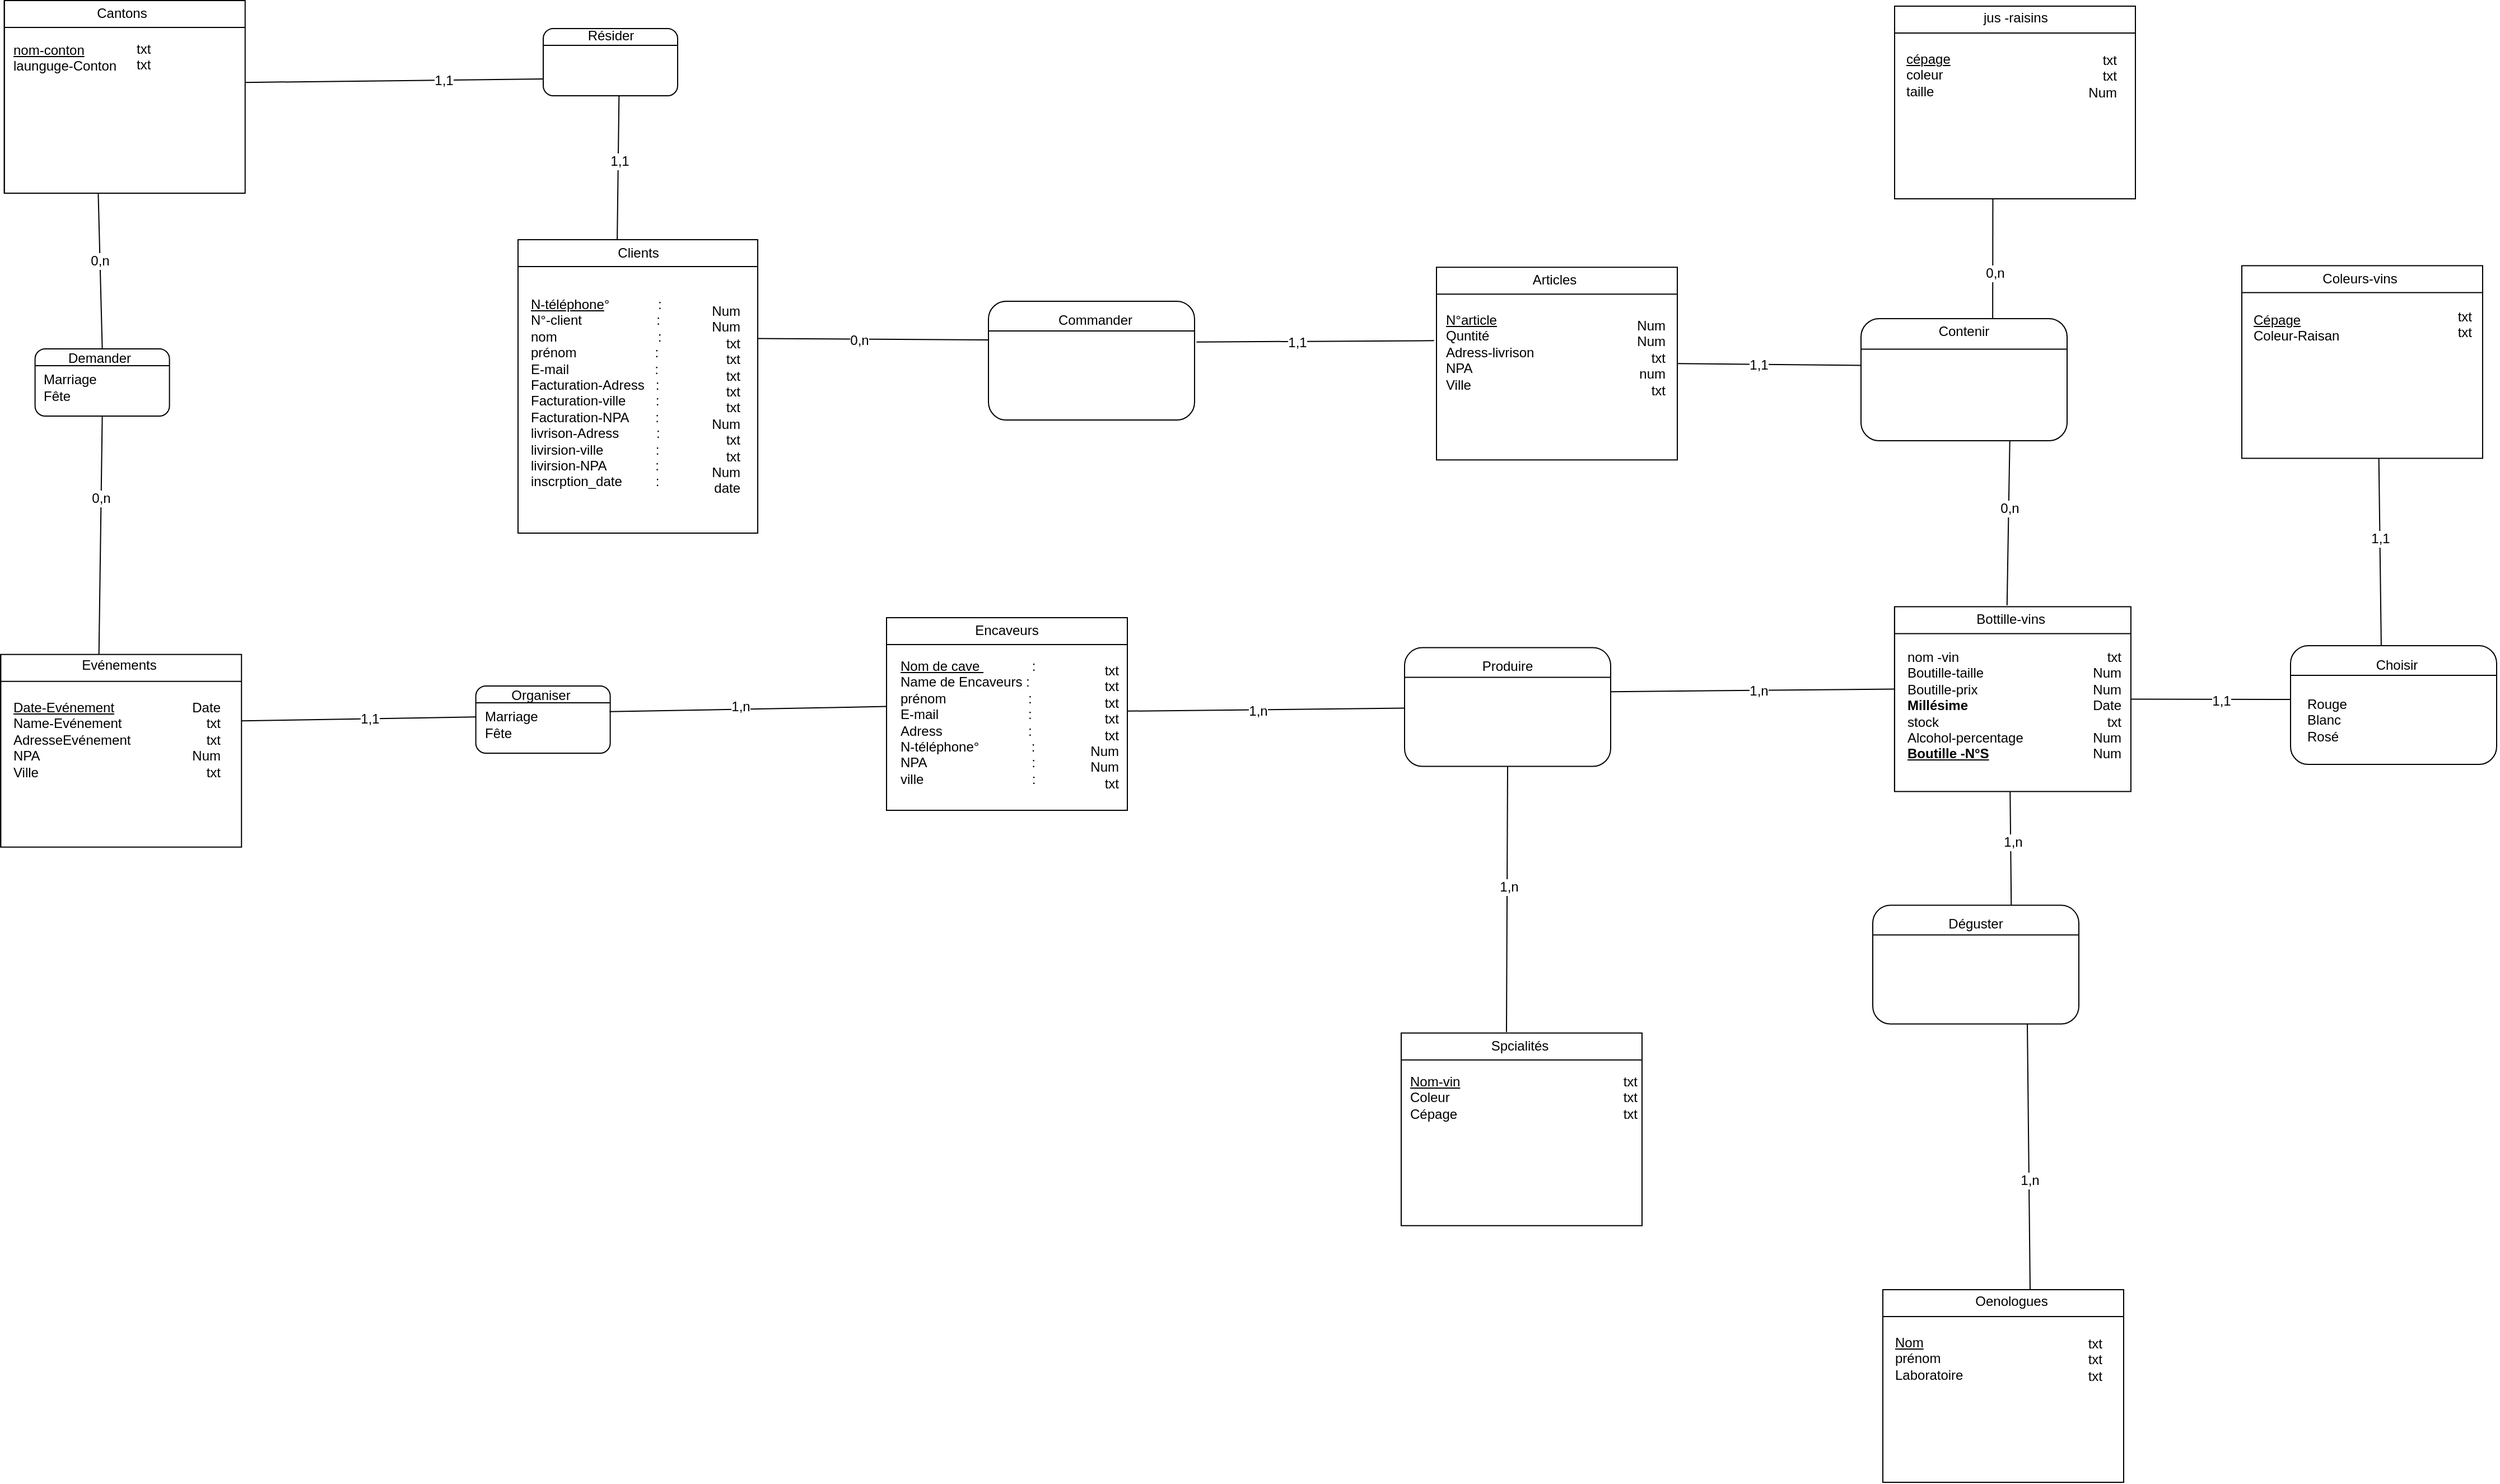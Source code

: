 <mxfile pages="1" version="11.1.4" type="device"><diagram id="YAYrb2h_oNPjzgJTvmPT" name="Page-1"><mxGraphModel dx="3454" dy="2014" grid="1" gridSize="10" guides="1" tooltips="1" connect="1" arrows="1" fold="1" page="1" pageScale="1" pageWidth="2336" pageHeight="1654" math="0" shadow="0"><root><mxCell id="0"/><mxCell id="1" parent="0"/><mxCell id="jZwpZF02W-TlChjxbvIv-12" value="" style="group" parent="1" vertex="1" connectable="0"><mxGeometry x="541.5" y="395" width="214" height="262" as="geometry"/></mxCell><mxCell id="jZwpZF02W-TlChjxbvIv-9" value="" style="group;align=left;" parent="jZwpZF02W-TlChjxbvIv-12" vertex="1" connectable="0"><mxGeometry width="214.0" height="262" as="geometry"/></mxCell><mxCell id="jZwpZF02W-TlChjxbvIv-7" value="" style="shape=internalStorage;whiteSpace=wrap;html=1;backgroundOutline=1;dx=0;dy=24;" parent="jZwpZF02W-TlChjxbvIv-9" vertex="1"><mxGeometry width="214" height="262" as="geometry"/></mxCell><mxCell id="jZwpZF02W-TlChjxbvIv-8" value="Clients" style="text;html=1;strokeColor=none;fillColor=none;align=center;verticalAlign=middle;whiteSpace=wrap;rounded=0;" parent="jZwpZF02W-TlChjxbvIv-9" vertex="1"><mxGeometry x="47.556" width="119.88" height="24.486" as="geometry"/></mxCell><mxCell id="jZwpZF02W-TlChjxbvIv-10" value="&lt;u&gt;N-téléphone&lt;/u&gt;°&amp;nbsp; &amp;nbsp; &amp;nbsp; &amp;nbsp; &amp;nbsp; &amp;nbsp; &amp;nbsp;:&lt;br&gt;N°-client&amp;nbsp; &amp;nbsp; &amp;nbsp; &amp;nbsp; &amp;nbsp; &amp;nbsp; &amp;nbsp; &amp;nbsp; &amp;nbsp; &amp;nbsp; :&lt;br&gt;nom&amp;nbsp; &amp;nbsp; &amp;nbsp; &amp;nbsp; &amp;nbsp; &amp;nbsp; &amp;nbsp; &amp;nbsp; &amp;nbsp; &amp;nbsp; &amp;nbsp; &amp;nbsp; &amp;nbsp; &amp;nbsp;:&lt;br&gt;prénom&amp;nbsp; &amp;nbsp; &amp;nbsp; &amp;nbsp; &amp;nbsp; &amp;nbsp; &amp;nbsp; &amp;nbsp; &amp;nbsp; &amp;nbsp; &amp;nbsp;:&lt;br&gt;E-mail&amp;nbsp; &amp;nbsp; &amp;nbsp; &amp;nbsp; &amp;nbsp; &amp;nbsp; &amp;nbsp; &amp;nbsp; &amp;nbsp; &amp;nbsp; &amp;nbsp; &amp;nbsp;:&lt;br&gt;&lt;font style=&quot;font-size: 12px&quot;&gt;Facturation-Adress&amp;nbsp;&lt;/font&gt;&amp;nbsp; :&lt;br&gt;Facturation-ville&amp;nbsp; &amp;nbsp; &amp;nbsp; &amp;nbsp; :&lt;br&gt;Facturation-NPA&amp;nbsp; &amp;nbsp; &amp;nbsp; &amp;nbsp;:&lt;br&gt;livrison-Adress&amp;nbsp; &amp;nbsp; &amp;nbsp; &amp;nbsp; &amp;nbsp; :&lt;br&gt;livirsion-ville&amp;nbsp; &amp;nbsp; &amp;nbsp; &amp;nbsp; &amp;nbsp; &amp;nbsp; &amp;nbsp; :&lt;br&gt;livirsion-NPA&amp;nbsp; &amp;nbsp; &amp;nbsp; &amp;nbsp; &amp;nbsp; &amp;nbsp; &amp;nbsp;:&lt;br&gt;inscrption_date&amp;nbsp; &amp;nbsp; &amp;nbsp; &amp;nbsp; &amp;nbsp;:&lt;br&gt;&lt;br&gt;&amp;nbsp;" style="text;html=1;strokeColor=none;fillColor=none;align=left;verticalAlign=top;whiteSpace=wrap;rounded=0;" parent="jZwpZF02W-TlChjxbvIv-9" vertex="1"><mxGeometry x="9.953" y="44.174" width="120.437" height="211.733" as="geometry"/></mxCell><mxCell id="jZwpZF02W-TlChjxbvIv-11" value="Num&lt;br&gt;Num&lt;br&gt;txt&lt;br&gt;txt&lt;br&gt;txt&lt;br&gt;txt&lt;br&gt;txt&lt;br&gt;Num&lt;br&gt;txt&lt;br&gt;txt&lt;br&gt;Num&lt;br&gt;date" style="text;html=1;strokeColor=none;fillColor=none;align=right;verticalAlign=top;whiteSpace=wrap;rounded=0;horizontal=1;" parent="jZwpZF02W-TlChjxbvIv-9" vertex="1"><mxGeometry x="125.414" y="50.267" width="74.651" height="202.593" as="geometry"/></mxCell><mxCell id="jZwpZF02W-TlChjxbvIv-13" value="" style="group" parent="1" vertex="1" connectable="0"><mxGeometry x="870.5" y="732.5" width="215" height="172" as="geometry"/></mxCell><mxCell id="jZwpZF02W-TlChjxbvIv-14" value="" style="group;align=left;" parent="jZwpZF02W-TlChjxbvIv-13" vertex="1" connectable="0"><mxGeometry width="215" height="172" as="geometry"/></mxCell><mxCell id="jZwpZF02W-TlChjxbvIv-15" value="" style="shape=internalStorage;whiteSpace=wrap;html=1;backgroundOutline=1;dx=0;dy=24;" parent="jZwpZF02W-TlChjxbvIv-14" vertex="1"><mxGeometry width="215.0" height="172" as="geometry"/></mxCell><mxCell id="jZwpZF02W-TlChjxbvIv-16" value="Encaveurs" style="text;html=1;strokeColor=none;fillColor=none;align=center;verticalAlign=middle;whiteSpace=wrap;rounded=0;" parent="jZwpZF02W-TlChjxbvIv-14" vertex="1"><mxGeometry x="47.339" width="120.321" height="22.781" as="geometry"/></mxCell><mxCell id="jZwpZF02W-TlChjxbvIv-17" value="&lt;u&gt;Nom de cave&amp;nbsp;&lt;/u&gt; &amp;nbsp; &amp;nbsp; &amp;nbsp; &amp;nbsp; &amp;nbsp; &amp;nbsp; :&lt;br&gt;Name de Encaveurs :&lt;br&gt;prénom&amp;nbsp; &amp;nbsp; &amp;nbsp; &amp;nbsp; &amp;nbsp; &amp;nbsp; &amp;nbsp; &amp;nbsp; &amp;nbsp; &amp;nbsp; &amp;nbsp; :&lt;br&gt;E-mail&amp;nbsp; &amp;nbsp; &amp;nbsp; &amp;nbsp; &amp;nbsp; &amp;nbsp; &amp;nbsp; &amp;nbsp; &amp;nbsp; &amp;nbsp; &amp;nbsp; &amp;nbsp; :&lt;br&gt;Adress&amp;nbsp; &amp;nbsp; &amp;nbsp; &amp;nbsp; &amp;nbsp; &amp;nbsp; &amp;nbsp; &amp;nbsp; &amp;nbsp; &amp;nbsp; &amp;nbsp; &amp;nbsp;:&lt;br&gt;N-téléphone°&amp;nbsp; &amp;nbsp; &amp;nbsp; &amp;nbsp; &amp;nbsp; &amp;nbsp; &amp;nbsp; :&lt;br&gt;NPA&amp;nbsp; &amp;nbsp; &amp;nbsp; &amp;nbsp; &amp;nbsp; &amp;nbsp; &amp;nbsp; &amp;nbsp; &amp;nbsp; &amp;nbsp; &amp;nbsp; &amp;nbsp; &amp;nbsp; &amp;nbsp; :&lt;br&gt;ville&amp;nbsp; &amp;nbsp; &amp;nbsp; &amp;nbsp; &amp;nbsp; &amp;nbsp; &amp;nbsp; &amp;nbsp; &amp;nbsp; &amp;nbsp; &amp;nbsp; &amp;nbsp; &amp;nbsp; &amp;nbsp; &amp;nbsp;:&lt;br&gt;&lt;br&gt;&lt;br&gt;&lt;br&gt;&amp;nbsp;" style="text;html=1;strokeColor=none;fillColor=none;align=left;verticalAlign=top;whiteSpace=wrap;rounded=0;" parent="jZwpZF02W-TlChjxbvIv-14" vertex="1"><mxGeometry x="10" y="29" width="130" height="129" as="geometry"/></mxCell><mxCell id="jZwpZF02W-TlChjxbvIv-18" value="txt&lt;br&gt;txt&lt;br&gt;txt&lt;br&gt;txt&lt;br&gt;txt&lt;br&gt;Num&lt;br&gt;Num&lt;br&gt;txt" style="text;html=1;strokeColor=none;fillColor=none;align=right;verticalAlign=top;whiteSpace=wrap;rounded=0;horizontal=1;" parent="jZwpZF02W-TlChjxbvIv-14" vertex="1"><mxGeometry x="126" y="33" width="83" height="126" as="geometry"/></mxCell><mxCell id="jZwpZF02W-TlChjxbvIv-20" value="" style="group" parent="1" vertex="1" connectable="0"><mxGeometry x="1770.46" y="722.706" width="211" height="165" as="geometry"/></mxCell><mxCell id="jZwpZF02W-TlChjxbvIv-21" value="" style="group;align=left;" parent="jZwpZF02W-TlChjxbvIv-20" vertex="1" connectable="0"><mxGeometry width="211" height="165" as="geometry"/></mxCell><mxCell id="jZwpZF02W-TlChjxbvIv-22" value="" style="shape=internalStorage;whiteSpace=wrap;html=1;backgroundOutline=1;dx=0;dy=24;" parent="jZwpZF02W-TlChjxbvIv-21" vertex="1"><mxGeometry width="211.0" height="165" as="geometry"/></mxCell><mxCell id="jZwpZF02W-TlChjxbvIv-23" value="Bottille-vins&amp;nbsp;" style="text;html=1;strokeColor=none;fillColor=none;align=center;verticalAlign=middle;whiteSpace=wrap;rounded=0;" parent="jZwpZF02W-TlChjxbvIv-21" vertex="1"><mxGeometry x="46.459" width="118.083" height="21.854" as="geometry"/></mxCell><mxCell id="jZwpZF02W-TlChjxbvIv-25" value="txt&lt;br&gt;Num&lt;br&gt;Num&lt;br&gt;Date&lt;br&gt;txt&lt;br&gt;Num&lt;br&gt;Num" style="text;html=1;strokeColor=none;fillColor=none;align=right;verticalAlign=top;whiteSpace=wrap;rounded=0;horizontal=1;" parent="jZwpZF02W-TlChjxbvIv-21" vertex="1"><mxGeometry x="124.156" y="31.657" width="80.474" height="123.75" as="geometry"/></mxCell><mxCell id="jZwpZF02W-TlChjxbvIv-27" value="nom -vin&lt;br&gt;Boutille-taille&lt;br&gt;Boutille-prix&lt;br&gt;&lt;span class=&quot;ILfuVd&quot;&gt;&lt;span class=&quot;e24Kjd&quot;&gt;&lt;b&gt;Millésime&lt;/b&gt;&lt;/span&gt;&lt;/span&gt;&lt;br&gt;stock&lt;br&gt;Alcohol-percentage&lt;br&gt;&lt;span style=&quot;text-align: center&quot;&gt;&lt;b&gt;&lt;u&gt;Boutille -N°S&lt;br&gt;&lt;br&gt;&lt;/u&gt;&lt;/b&gt;&lt;/span&gt;" style="text;html=1;strokeColor=none;fillColor=none;align=left;verticalAlign=top;whiteSpace=wrap;rounded=0;" parent="jZwpZF02W-TlChjxbvIv-21" vertex="1"><mxGeometry x="9.814" y="31.657" width="145.247" height="128.547" as="geometry"/></mxCell><mxCell id="jZwpZF02W-TlChjxbvIv-28" value="" style="group;align=left;verticalAlign=top;" parent="1" vertex="1" connectable="0"><mxGeometry x="2080.5" y="418.222" width="215" height="172" as="geometry"/></mxCell><mxCell id="jZwpZF02W-TlChjxbvIv-29" value="" style="group;align=center;" parent="jZwpZF02W-TlChjxbvIv-28" vertex="1" connectable="0"><mxGeometry width="215" height="172" as="geometry"/></mxCell><mxCell id="jZwpZF02W-TlChjxbvIv-30" value="" style="shape=internalStorage;whiteSpace=wrap;html=1;backgroundOutline=1;dx=0;dy=24;" parent="jZwpZF02W-TlChjxbvIv-29" vertex="1"><mxGeometry width="215.0" height="172" as="geometry"/></mxCell><mxCell id="Ecj6515HUXLzfMnfIjLH-1" value="Coleurs-vins" style="text;html=1;strokeColor=none;fillColor=none;align=center;verticalAlign=middle;whiteSpace=wrap;rounded=0;" parent="jZwpZF02W-TlChjxbvIv-29" vertex="1"><mxGeometry x="63.5" y="1.5" width="84" height="20" as="geometry"/></mxCell><mxCell id="x5Wz_G-ndifkTaneFLAi-8" value="&lt;u&gt;Cépage&lt;/u&gt;&lt;br style=&quot;white-space: normal&quot;&gt;Coleur-Raisan&lt;br style=&quot;white-space: normal&quot;&gt;" style="text;html=1;strokeColor=none;fillColor=none;align=left;verticalAlign=top;whiteSpace=wrap;rounded=0;" vertex="1" parent="jZwpZF02W-TlChjxbvIv-29"><mxGeometry x="8" y="34.5" width="111" height="109" as="geometry"/></mxCell><mxCell id="x5Wz_G-ndifkTaneFLAi-9" value="txt&lt;br&gt;&lt;span&gt;txt&lt;/span&gt;&lt;br&gt;&lt;span&gt;&lt;br&gt;&lt;br&gt;&lt;/span&gt;" style="text;html=1;strokeColor=none;fillColor=none;align=right;verticalAlign=top;whiteSpace=wrap;rounded=0;" vertex="1" parent="jZwpZF02W-TlChjxbvIv-29"><mxGeometry x="144" y="31.5" width="63" height="99" as="geometry"/></mxCell><mxCell id="jZwpZF02W-TlChjxbvIv-40" value="" style="group" parent="1" vertex="1" connectable="0"><mxGeometry x="79.611" y="765.333" width="215" height="172" as="geometry"/></mxCell><mxCell id="jZwpZF02W-TlChjxbvIv-41" value="" style="group;align=left;" parent="jZwpZF02W-TlChjxbvIv-40" vertex="1" connectable="0"><mxGeometry width="215" height="172" as="geometry"/></mxCell><mxCell id="jZwpZF02W-TlChjxbvIv-42" value="" style="shape=internalStorage;whiteSpace=wrap;html=1;backgroundOutline=1;dx=0;dy=24;" parent="jZwpZF02W-TlChjxbvIv-41" vertex="1"><mxGeometry width="215.0" height="172" as="geometry"/></mxCell><mxCell id="jZwpZF02W-TlChjxbvIv-44" value="&lt;u&gt;Date-Evénement&lt;br&gt;&lt;/u&gt;Name-Evénement&lt;br&gt;AdresseEvénement&lt;br&gt;NPA&lt;br&gt;Ville" style="text;html=1;strokeColor=none;fillColor=none;align=left;verticalAlign=top;whiteSpace=wrap;rounded=0;" parent="jZwpZF02W-TlChjxbvIv-41" vertex="1"><mxGeometry x="9" y="34" width="121" height="105" as="geometry"/></mxCell><mxCell id="jZwpZF02W-TlChjxbvIv-45" value="Date&lt;br&gt;txt&lt;br&gt;txt&lt;br&gt;Num&lt;br&gt;txt" style="text;html=1;strokeColor=none;fillColor=none;align=right;verticalAlign=top;whiteSpace=wrap;rounded=0;horizontal=1;" parent="jZwpZF02W-TlChjxbvIv-41" vertex="1"><mxGeometry x="124" y="34" width="74" height="95" as="geometry"/></mxCell><mxCell id="jZwpZF02W-TlChjxbvIv-48" value="Evénements" style="text;html=1;strokeColor=none;fillColor=none;align=center;verticalAlign=middle;whiteSpace=wrap;rounded=0;" parent="jZwpZF02W-TlChjxbvIv-41" vertex="1"><mxGeometry x="64" width="83" height="20" as="geometry"/></mxCell><mxCell id="jZwpZF02W-TlChjxbvIv-52" value="" style="group" parent="1" vertex="1" connectable="0"><mxGeometry x="1760" y="1327.5" width="215" height="172" as="geometry"/></mxCell><mxCell id="jZwpZF02W-TlChjxbvIv-53" value="" style="group;align=left;" parent="jZwpZF02W-TlChjxbvIv-52" vertex="1" connectable="0"><mxGeometry y="5" width="215" height="172" as="geometry"/></mxCell><mxCell id="jZwpZF02W-TlChjxbvIv-54" value="" style="shape=internalStorage;whiteSpace=wrap;html=1;backgroundOutline=1;dx=0;dy=24;" parent="jZwpZF02W-TlChjxbvIv-53" vertex="1"><mxGeometry width="215.0" height="172" as="geometry"/></mxCell><mxCell id="jZwpZF02W-TlChjxbvIv-55" value="&lt;u&gt;Nom&lt;/u&gt;&lt;br&gt;prénom&lt;br&gt;&lt;span class=&quot;tlid-translation translation&quot; lang=&quot;fr&quot;&gt;Laboratoire&lt;/span&gt;" style="text;html=1;strokeColor=none;fillColor=none;align=left;verticalAlign=top;whiteSpace=wrap;rounded=0;" parent="jZwpZF02W-TlChjxbvIv-53" vertex="1"><mxGeometry x="8.908" y="33.667" width="109.977" height="105.111" as="geometry"/></mxCell><mxCell id="jZwpZF02W-TlChjxbvIv-56" value="txt&lt;br&gt;txt&lt;br&gt;txt" style="text;html=1;strokeColor=none;fillColor=none;align=right;verticalAlign=top;whiteSpace=wrap;rounded=0;horizontal=1;" parent="jZwpZF02W-TlChjxbvIv-53" vertex="1"><mxGeometry x="124" y="34" width="74" height="95" as="geometry"/></mxCell><mxCell id="jZwpZF02W-TlChjxbvIv-57" value="&lt;span class=&quot;tlid-translation translation&quot; lang=&quot;fr&quot;&gt;Oenologues&lt;/span&gt;" style="text;html=1;strokeColor=none;fillColor=none;align=center;verticalAlign=middle;whiteSpace=wrap;rounded=0;" parent="jZwpZF02W-TlChjxbvIv-53" vertex="1"><mxGeometry x="80.5" y="0.5" width="68" height="20" as="geometry"/></mxCell><mxCell id="jZwpZF02W-TlChjxbvIv-61" value="" style="group" parent="1" vertex="1" connectable="0"><mxGeometry x="1770.5" y="181.5" width="215" height="172" as="geometry"/></mxCell><mxCell id="jZwpZF02W-TlChjxbvIv-62" value="" style="group;align=left;" parent="jZwpZF02W-TlChjxbvIv-61" vertex="1" connectable="0"><mxGeometry y="5" width="215" height="172" as="geometry"/></mxCell><mxCell id="jZwpZF02W-TlChjxbvIv-63" value="" style="shape=internalStorage;whiteSpace=wrap;html=1;backgroundOutline=1;dx=0;dy=24;" parent="jZwpZF02W-TlChjxbvIv-62" vertex="1"><mxGeometry width="215.0" height="172" as="geometry"/></mxCell><mxCell id="jZwpZF02W-TlChjxbvIv-64" value="&lt;u&gt;cépage&lt;br&gt;&lt;/u&gt;coleur&lt;br&gt;taille" style="text;html=1;strokeColor=none;fillColor=none;align=left;verticalAlign=top;whiteSpace=wrap;rounded=0;" parent="jZwpZF02W-TlChjxbvIv-62" vertex="1"><mxGeometry x="8.908" y="33.667" width="109.977" height="105.111" as="geometry"/></mxCell><mxCell id="jZwpZF02W-TlChjxbvIv-65" value="txt&lt;br&gt;txt&lt;br&gt;Num" style="text;html=1;strokeColor=none;fillColor=none;align=right;verticalAlign=top;whiteSpace=wrap;rounded=0;horizontal=1;" parent="jZwpZF02W-TlChjxbvIv-62" vertex="1"><mxGeometry x="124" y="34" width="76" height="95" as="geometry"/></mxCell><mxCell id="jZwpZF02W-TlChjxbvIv-66" value="jus -raisins" style="text;html=1;strokeColor=none;fillColor=none;align=left;verticalAlign=middle;whiteSpace=wrap;rounded=0;" parent="jZwpZF02W-TlChjxbvIv-62" vertex="1"><mxGeometry x="77" width="74" height="20" as="geometry"/></mxCell><mxCell id="x5Wz_G-ndifkTaneFLAi-10" value="" style="group" vertex="1" connectable="0" parent="1"><mxGeometry x="82.862" y="181.5" width="215" height="172" as="geometry"/></mxCell><mxCell id="x5Wz_G-ndifkTaneFLAi-1" value="" style="group" vertex="1" connectable="0" parent="x5Wz_G-ndifkTaneFLAi-10"><mxGeometry width="215" height="172" as="geometry"/></mxCell><mxCell id="x5Wz_G-ndifkTaneFLAi-2" value="" style="group;align=left;" vertex="1" connectable="0" parent="x5Wz_G-ndifkTaneFLAi-1"><mxGeometry width="215" height="172" as="geometry"/></mxCell><mxCell id="x5Wz_G-ndifkTaneFLAi-3" value="" style="shape=internalStorage;whiteSpace=wrap;html=1;backgroundOutline=1;dx=0;dy=24;" vertex="1" parent="x5Wz_G-ndifkTaneFLAi-2"><mxGeometry width="215.0" height="172" as="geometry"/></mxCell><mxCell id="x5Wz_G-ndifkTaneFLAi-4" value="Cantons" style="text;html=1;strokeColor=none;fillColor=none;align=center;verticalAlign=middle;whiteSpace=wrap;rounded=0;" vertex="1" parent="x5Wz_G-ndifkTaneFLAi-2"><mxGeometry x="63.5" y="1.5" width="84" height="20" as="geometry"/></mxCell><mxCell id="x5Wz_G-ndifkTaneFLAi-6" value="txt&lt;br&gt;txt" style="text;html=1;" vertex="1" parent="x5Wz_G-ndifkTaneFLAi-2"><mxGeometry x="116.5" y="29.5" width="95" height="117" as="geometry"/></mxCell><mxCell id="x5Wz_G-ndifkTaneFLAi-5" value="&lt;u&gt;nom-conton&lt;/u&gt;&lt;br&gt;launguge-Conton" style="text;html=1;" vertex="1" parent="x5Wz_G-ndifkTaneFLAi-10"><mxGeometry x="6" y="30" width="104" height="117" as="geometry"/></mxCell><mxCell id="x5Wz_G-ndifkTaneFLAi-13" value="" style="group" vertex="1" connectable="0" parent="1"><mxGeometry x="1330" y="1103.333" width="215" height="172" as="geometry"/></mxCell><mxCell id="x5Wz_G-ndifkTaneFLAi-14" value="" style="group" vertex="1" connectable="0" parent="x5Wz_G-ndifkTaneFLAi-13"><mxGeometry width="215" height="172" as="geometry"/></mxCell><mxCell id="x5Wz_G-ndifkTaneFLAi-15" value="" style="group;align=left;" vertex="1" connectable="0" parent="x5Wz_G-ndifkTaneFLAi-14"><mxGeometry width="215" height="172" as="geometry"/></mxCell><mxCell id="x5Wz_G-ndifkTaneFLAi-16" value="" style="shape=internalStorage;whiteSpace=wrap;html=1;backgroundOutline=1;dx=0;dy=24;" vertex="1" parent="x5Wz_G-ndifkTaneFLAi-15"><mxGeometry width="215.0" height="172" as="geometry"/></mxCell><mxCell id="x5Wz_G-ndifkTaneFLAi-17" value="Spcialités" style="text;html=1;strokeColor=none;fillColor=none;align=center;verticalAlign=middle;whiteSpace=wrap;rounded=0;" vertex="1" parent="x5Wz_G-ndifkTaneFLAi-15"><mxGeometry x="63.5" y="1.5" width="84" height="20" as="geometry"/></mxCell><mxCell id="x5Wz_G-ndifkTaneFLAi-18" value="txt&lt;br&gt;txt&lt;br&gt;txt" style="text;html=1;align=right;" vertex="1" parent="x5Wz_G-ndifkTaneFLAi-15"><mxGeometry x="116.5" y="29.5" width="95" height="117" as="geometry"/></mxCell><mxCell id="x5Wz_G-ndifkTaneFLAi-19" value="&lt;u&gt;Nom-vin&lt;/u&gt;&lt;br&gt;Coleur&lt;br&gt;Cépage" style="text;html=1;" vertex="1" parent="x5Wz_G-ndifkTaneFLAi-13"><mxGeometry x="6" y="29.5" width="95" height="117" as="geometry"/></mxCell><mxCell id="x5Wz_G-ndifkTaneFLAi-36" value="" style="group;movable=0;resizable=0;rotatable=0;deletable=0;editable=0;connectable=0;" vertex="1" connectable="0" parent="1"><mxGeometry x="1299.5" y="1049.759" width="184" height="106" as="geometry"/></mxCell><mxCell id="x5Wz_G-ndifkTaneFLAi-41" value="" style="group" vertex="1" connectable="0" parent="1"><mxGeometry x="961.5" y="450" width="184" height="106" as="geometry"/></mxCell><mxCell id="x5Wz_G-ndifkTaneFLAi-24" value="" style="group" vertex="1" connectable="0" parent="x5Wz_G-ndifkTaneFLAi-41"><mxGeometry width="184" height="106" as="geometry"/></mxCell><mxCell id="x5Wz_G-ndifkTaneFLAi-21" value="" style="rounded=1;whiteSpace=wrap;html=1;align=left;" vertex="1" parent="x5Wz_G-ndifkTaneFLAi-24"><mxGeometry width="184" height="106" as="geometry"/></mxCell><mxCell id="x5Wz_G-ndifkTaneFLAi-23" value="Commander" style="text;html=1;strokeColor=none;fillColor=none;align=center;verticalAlign=middle;whiteSpace=wrap;rounded=0;" vertex="1" parent="x5Wz_G-ndifkTaneFLAi-24"><mxGeometry x="50" y="7" width="90" height="20" as="geometry"/></mxCell><mxCell id="x5Wz_G-ndifkTaneFLAi-22" value="" style="endArrow=none;html=1;exitX=0;exitY=0.25;exitDx=0;exitDy=0;entryX=1;entryY=0.25;entryDx=0;entryDy=0;" edge="1" parent="x5Wz_G-ndifkTaneFLAi-24" source="x5Wz_G-ndifkTaneFLAi-21" target="x5Wz_G-ndifkTaneFLAi-21"><mxGeometry width="50" height="50" relative="1" as="geometry"><mxPoint x="962" y="144" as="sourcePoint"/><mxPoint x="1012" y="94" as="targetPoint"/><Array as="points"/></mxGeometry></mxCell><mxCell id="x5Wz_G-ndifkTaneFLAi-49" value="" style="group" vertex="1" connectable="0" parent="1"><mxGeometry x="1361.5" y="419.638" width="215" height="172" as="geometry"/></mxCell><mxCell id="x5Wz_G-ndifkTaneFLAi-42" value="" style="group" vertex="1" connectable="0" parent="x5Wz_G-ndifkTaneFLAi-49"><mxGeometry width="215" height="172" as="geometry"/></mxCell><mxCell id="x5Wz_G-ndifkTaneFLAi-43" value="" style="group" vertex="1" connectable="0" parent="x5Wz_G-ndifkTaneFLAi-42"><mxGeometry width="215" height="172" as="geometry"/></mxCell><mxCell id="x5Wz_G-ndifkTaneFLAi-44" value="" style="group;align=left;" vertex="1" connectable="0" parent="x5Wz_G-ndifkTaneFLAi-43"><mxGeometry width="215" height="172" as="geometry"/></mxCell><mxCell id="x5Wz_G-ndifkTaneFLAi-45" value="" style="shape=internalStorage;whiteSpace=wrap;html=1;backgroundOutline=1;dx=0;dy=24;" vertex="1" parent="x5Wz_G-ndifkTaneFLAi-44"><mxGeometry width="215.0" height="172" as="geometry"/></mxCell><mxCell id="x5Wz_G-ndifkTaneFLAi-46" value="Articles" style="text;html=1;strokeColor=none;fillColor=none;align=center;verticalAlign=middle;whiteSpace=wrap;rounded=0;" vertex="1" parent="x5Wz_G-ndifkTaneFLAi-44"><mxGeometry x="63.5" y="1.5" width="84" height="20" as="geometry"/></mxCell><mxCell id="jZwpZF02W-TlChjxbvIv-38" value="&lt;u&gt;N°article&lt;/u&gt;&lt;br&gt;Quntité&amp;nbsp;&lt;br&gt;Adress-livrison&lt;br&gt;NPA&lt;br&gt;Ville&amp;nbsp; &amp;nbsp; &amp;nbsp; &amp;nbsp; &amp;nbsp; &amp;nbsp; &amp;nbsp; &amp;nbsp; &amp;nbsp; &amp;nbsp; &amp;nbsp; &amp;nbsp; &amp;nbsp; &amp;nbsp;&amp;nbsp;" style="text;html=1;strokeColor=none;fillColor=none;align=left;verticalAlign=top;whiteSpace=wrap;rounded=0;" parent="x5Wz_G-ndifkTaneFLAi-44" vertex="1"><mxGeometry x="6.408" y="33.029" width="109.977" height="105.111" as="geometry"/></mxCell><mxCell id="jZwpZF02W-TlChjxbvIv-39" value="Num&lt;br&gt;Num&lt;br&gt;txt&lt;br&gt;num&lt;br&gt;txt" style="text;html=1;strokeColor=none;fillColor=none;align=right;verticalAlign=top;whiteSpace=wrap;rounded=0;horizontal=1;" parent="x5Wz_G-ndifkTaneFLAi-44" vertex="1"><mxGeometry x="132.5" y="37.862" width="74" height="95" as="geometry"/></mxCell><mxCell id="x5Wz_G-ndifkTaneFLAi-50" value="" style="endArrow=none;html=1;exitX=0.003;exitY=0.325;exitDx=0;exitDy=0;exitPerimeter=0;entryX=0.999;entryY=0.337;entryDx=0;entryDy=0;entryPerimeter=0;" edge="1" parent="1" source="x5Wz_G-ndifkTaneFLAi-21" target="jZwpZF02W-TlChjxbvIv-7"><mxGeometry width="50" height="50" relative="1" as="geometry"><mxPoint x="922.5" y="577.5" as="sourcePoint"/><mxPoint x="758.5" y="481.5" as="targetPoint"/><Array as="points"/></mxGeometry></mxCell><mxCell id="x5Wz_G-ndifkTaneFLAi-51" value="0,n" style="text;html=1;resizable=0;points=[];align=center;verticalAlign=middle;labelBackgroundColor=#ffffff;" vertex="1" connectable="0" parent="x5Wz_G-ndifkTaneFLAi-50"><mxGeometry x="0.127" y="1" relative="1" as="geometry"><mxPoint as="offset"/></mxGeometry></mxCell><mxCell id="x5Wz_G-ndifkTaneFLAi-52" value="" style="endArrow=none;html=1;exitX=-0.01;exitY=0.381;exitDx=0;exitDy=0;entryX=1.009;entryY=0.343;entryDx=0;entryDy=0;entryPerimeter=0;exitPerimeter=0;" edge="1" parent="1" source="x5Wz_G-ndifkTaneFLAi-45" target="x5Wz_G-ndifkTaneFLAi-21"><mxGeometry width="50" height="50" relative="1" as="geometry"><mxPoint x="1832" y="1023.661" as="sourcePoint"/><mxPoint x="1871.5" y="915.5" as="targetPoint"/></mxGeometry></mxCell><mxCell id="x5Wz_G-ndifkTaneFLAi-53" value="1,1" style="text;html=1;resizable=0;points=[];align=center;verticalAlign=middle;labelBackgroundColor=#ffffff;" vertex="1" connectable="0" parent="x5Wz_G-ndifkTaneFLAi-52"><mxGeometry x="0.159" y="1" relative="1" as="geometry"><mxPoint as="offset"/></mxGeometry></mxCell><mxCell id="x5Wz_G-ndifkTaneFLAi-54" value="" style="endArrow=none;html=1;entryX=1;entryY=0.5;entryDx=0;entryDy=0;exitX=0.007;exitY=0.383;exitDx=0;exitDy=0;exitPerimeter=0;" edge="1" parent="1" source="x5Wz_G-ndifkTaneFLAi-37" target="x5Wz_G-ndifkTaneFLAi-45"><mxGeometry width="50" height="50" relative="1" as="geometry"><mxPoint x="1849" y="1305.5" as="sourcePoint"/><mxPoint x="1899" y="1255.5" as="targetPoint"/></mxGeometry></mxCell><mxCell id="x5Wz_G-ndifkTaneFLAi-55" value="1,1" style="text;html=1;resizable=0;points=[];align=center;verticalAlign=middle;labelBackgroundColor=#ffffff;" vertex="1" connectable="0" parent="x5Wz_G-ndifkTaneFLAi-54"><mxGeometry x="0.127" relative="1" as="geometry"><mxPoint as="offset"/></mxGeometry></mxCell><mxCell id="x5Wz_G-ndifkTaneFLAi-56" value="" style="endArrow=none;html=1;entryX=0.639;entryY=0.002;entryDx=0;entryDy=0;entryPerimeter=0;exitX=0.408;exitY=1.001;exitDx=0;exitDy=0;exitPerimeter=0;" edge="1" parent="1" source="jZwpZF02W-TlChjxbvIv-63" target="x5Wz_G-ndifkTaneFLAi-37"><mxGeometry width="50" height="50" relative="1" as="geometry"><mxPoint x="1858.5" y="362.5" as="sourcePoint"/><mxPoint x="1781.5" y="1465.5" as="targetPoint"/></mxGeometry></mxCell><mxCell id="x5Wz_G-ndifkTaneFLAi-57" value="0,n" style="text;html=1;resizable=0;points=[];align=center;verticalAlign=middle;labelBackgroundColor=#ffffff;" vertex="1" connectable="0" parent="x5Wz_G-ndifkTaneFLAi-56"><mxGeometry x="0.232" y="2" relative="1" as="geometry"><mxPoint as="offset"/></mxGeometry></mxCell><mxCell id="x5Wz_G-ndifkTaneFLAi-58" value="" style="endArrow=none;html=1;entryX=0.722;entryY=0.999;entryDx=0;entryDy=0;entryPerimeter=0;exitX=0.457;exitY=-0.058;exitDx=0;exitDy=0;exitPerimeter=0;" edge="1" parent="1" source="jZwpZF02W-TlChjxbvIv-23" target="x5Wz_G-ndifkTaneFLAi-37"><mxGeometry width="50" height="50" relative="1" as="geometry"><mxPoint x="1891.5" y="705.5" as="sourcePoint"/><mxPoint x="1920" y="1495.5" as="targetPoint"/></mxGeometry></mxCell><mxCell id="x5Wz_G-ndifkTaneFLAi-59" value="0,n" style="text;html=1;resizable=0;points=[];align=center;verticalAlign=middle;labelBackgroundColor=#ffffff;" vertex="1" connectable="0" parent="x5Wz_G-ndifkTaneFLAi-58"><mxGeometry x="0.181" relative="1" as="geometry"><mxPoint as="offset"/></mxGeometry></mxCell><mxCell id="x5Wz_G-ndifkTaneFLAi-63" value="" style="group;movable=0;resizable=0;rotatable=0;deletable=0;editable=0;connectable=0;" vertex="1" connectable="0" parent="1"><mxGeometry x="1309.5" y="1059.759" width="184" height="106" as="geometry"/></mxCell><mxCell id="x5Wz_G-ndifkTaneFLAi-70" value="" style="group" vertex="1" connectable="0" parent="1"><mxGeometry x="1751" y="989.259" width="184" height="106" as="geometry"/></mxCell><mxCell id="x5Wz_G-ndifkTaneFLAi-64" value="" style="rounded=1;whiteSpace=wrap;html=1;align=left;" vertex="1" parent="x5Wz_G-ndifkTaneFLAi-70"><mxGeometry width="184" height="106" as="geometry"/></mxCell><mxCell id="x5Wz_G-ndifkTaneFLAi-66" value="" style="endArrow=none;html=1;exitX=0;exitY=0.25;exitDx=0;exitDy=0;entryX=1;entryY=0.25;entryDx=0;entryDy=0;" edge="1" parent="x5Wz_G-ndifkTaneFLAi-70" source="x5Wz_G-ndifkTaneFLAi-64" target="x5Wz_G-ndifkTaneFLAi-64"><mxGeometry width="50" height="50" relative="1" as="geometry"><mxPoint x="216.5" y="-76" as="sourcePoint"/><mxPoint x="266.5" y="-126" as="targetPoint"/><Array as="points"/></mxGeometry></mxCell><mxCell id="x5Wz_G-ndifkTaneFLAi-69" value="Déguster" style="text;html=1;strokeColor=none;fillColor=none;align=center;verticalAlign=middle;whiteSpace=wrap;rounded=0;" vertex="1" parent="x5Wz_G-ndifkTaneFLAi-70"><mxGeometry x="72" y="6.241" width="40" height="20" as="geometry"/></mxCell><mxCell id="x5Wz_G-ndifkTaneFLAi-71" value="" style="endArrow=none;html=1;entryX=0.672;entryY=-0.003;entryDx=0;entryDy=0;entryPerimeter=0;exitX=0.489;exitY=1.001;exitDx=0;exitDy=0;exitPerimeter=0;" edge="1" parent="1" source="jZwpZF02W-TlChjxbvIv-22" target="x5Wz_G-ndifkTaneFLAi-64"><mxGeometry width="50" height="50" relative="1" as="geometry"><mxPoint x="1876.5" y="888.5" as="sourcePoint"/><mxPoint x="1881.5" y="965.5" as="targetPoint"/><Array as="points"/></mxGeometry></mxCell><mxCell id="x5Wz_G-ndifkTaneFLAi-72" value="1,n" style="text;html=1;resizable=0;points=[];align=center;verticalAlign=middle;labelBackgroundColor=#ffffff;" vertex="1" connectable="0" parent="x5Wz_G-ndifkTaneFLAi-71"><mxGeometry x="-0.107" y="2" relative="1" as="geometry"><mxPoint as="offset"/></mxGeometry></mxCell><mxCell id="x5Wz_G-ndifkTaneFLAi-73" value="" style="endArrow=none;html=1;entryX=0.75;entryY=0;entryDx=0;entryDy=0;exitX=0.75;exitY=1;exitDx=0;exitDy=0;" edge="1" parent="1" source="x5Wz_G-ndifkTaneFLAi-64" target="jZwpZF02W-TlChjxbvIv-57"><mxGeometry width="50" height="50" relative="1" as="geometry"><mxPoint x="1841.5" y="1006.5" as="sourcePoint"/><mxPoint x="2670.5" y="1485.5" as="targetPoint"/></mxGeometry></mxCell><mxCell id="x5Wz_G-ndifkTaneFLAi-74" value="1,n" style="text;html=1;resizable=0;points=[];align=center;verticalAlign=middle;labelBackgroundColor=#ffffff;" vertex="1" connectable="0" parent="x5Wz_G-ndifkTaneFLAi-73"><mxGeometry x="0.168" relative="1" as="geometry"><mxPoint as="offset"/></mxGeometry></mxCell><mxCell id="x5Wz_G-ndifkTaneFLAi-76" value="" style="group" vertex="1" connectable="0" parent="1"><mxGeometry x="1740.5" y="465.5" width="184" height="109" as="geometry"/></mxCell><mxCell id="x5Wz_G-ndifkTaneFLAi-37" value="" style="rounded=1;whiteSpace=wrap;html=1;align=left;" vertex="1" parent="x5Wz_G-ndifkTaneFLAi-76"><mxGeometry width="184" height="109" as="geometry"/></mxCell><mxCell id="x5Wz_G-ndifkTaneFLAi-38" value="Contenir" style="text;html=1;strokeColor=none;fillColor=none;align=center;verticalAlign=middle;whiteSpace=wrap;rounded=0;" vertex="1" parent="x5Wz_G-ndifkTaneFLAi-76"><mxGeometry x="64" y="1.259" width="55" height="20" as="geometry"/></mxCell><mxCell id="x5Wz_G-ndifkTaneFLAi-39" value="" style="endArrow=none;html=1;exitX=0;exitY=0.25;exitDx=0;exitDy=0;entryX=1;entryY=0.25;entryDx=0;entryDy=0;" edge="1" parent="x5Wz_G-ndifkTaneFLAi-76" source="x5Wz_G-ndifkTaneFLAi-37" target="x5Wz_G-ndifkTaneFLAi-37"><mxGeometry width="50" height="50" relative="1" as="geometry"><mxPoint x="2261.5" y="1193.759" as="sourcePoint"/><mxPoint x="2311.5" y="1143.759" as="targetPoint"/><Array as="points"/></mxGeometry></mxCell><mxCell id="x5Wz_G-ndifkTaneFLAi-80" value="" style="endArrow=none;html=1;entryX=0;entryY=0.75;entryDx=0;entryDy=0;exitX=1.002;exitY=0.425;exitDx=0;exitDy=0;exitPerimeter=0;" edge="1" parent="1" source="x5Wz_G-ndifkTaneFLAi-3" target="x5Wz_G-ndifkTaneFLAi-79"><mxGeometry width="50" height="50" relative="1" as="geometry"><mxPoint x="300.5" y="292.5" as="sourcePoint"/><mxPoint x="672" y="932.201" as="targetPoint"/></mxGeometry></mxCell><mxCell id="x5Wz_G-ndifkTaneFLAi-84" value="1,1" style="text;html=1;resizable=0;points=[];align=center;verticalAlign=middle;labelBackgroundColor=#ffffff;" vertex="1" connectable="0" parent="x5Wz_G-ndifkTaneFLAi-80"><mxGeometry x="0.329" relative="1" as="geometry"><mxPoint as="offset"/></mxGeometry></mxCell><mxCell id="x5Wz_G-ndifkTaneFLAi-81" value="" style="endArrow=none;html=1;entryX=0.342;entryY=-0.003;entryDx=0;entryDy=0;exitX=0.564;exitY=0.983;exitDx=0;exitDy=0;exitPerimeter=0;entryPerimeter=0;" edge="1" parent="1" source="x5Wz_G-ndifkTaneFLAi-79" target="jZwpZF02W-TlChjxbvIv-8"><mxGeometry width="50" height="50" relative="1" as="geometry"><mxPoint x="629.5" y="752.667" as="sourcePoint"/><mxPoint x="679.5" y="702.667" as="targetPoint"/></mxGeometry></mxCell><mxCell id="x5Wz_G-ndifkTaneFLAi-83" value="1,1" style="text;html=1;resizable=0;points=[];align=center;verticalAlign=middle;labelBackgroundColor=#ffffff;" vertex="1" connectable="0" parent="x5Wz_G-ndifkTaneFLAi-81"><mxGeometry x="-0.083" y="1" relative="1" as="geometry"><mxPoint as="offset"/></mxGeometry></mxCell><mxCell id="x5Wz_G-ndifkTaneFLAi-86" value="" style="group" vertex="1" connectable="0" parent="1"><mxGeometry x="2124" y="757.5" width="184" height="106" as="geometry"/></mxCell><mxCell id="x5Wz_G-ndifkTaneFLAi-87" value="" style="group" vertex="1" connectable="0" parent="x5Wz_G-ndifkTaneFLAi-86"><mxGeometry width="184" height="106" as="geometry"/></mxCell><mxCell id="x5Wz_G-ndifkTaneFLAi-88" value="" style="rounded=1;whiteSpace=wrap;html=1;align=left;" vertex="1" parent="x5Wz_G-ndifkTaneFLAi-87"><mxGeometry width="184" height="106" as="geometry"/></mxCell><mxCell id="x5Wz_G-ndifkTaneFLAi-89" value="Choisir" style="text;html=1;strokeColor=none;fillColor=none;align=center;verticalAlign=middle;whiteSpace=wrap;rounded=0;" vertex="1" parent="x5Wz_G-ndifkTaneFLAi-87"><mxGeometry x="50" y="7" width="90" height="20" as="geometry"/></mxCell><mxCell id="x5Wz_G-ndifkTaneFLAi-90" value="" style="endArrow=none;html=1;exitX=0;exitY=0.25;exitDx=0;exitDy=0;entryX=1;entryY=0.25;entryDx=0;entryDy=0;" edge="1" parent="x5Wz_G-ndifkTaneFLAi-87" source="x5Wz_G-ndifkTaneFLAi-88" target="x5Wz_G-ndifkTaneFLAi-88"><mxGeometry width="50" height="50" relative="1" as="geometry"><mxPoint x="962" y="144" as="sourcePoint"/><mxPoint x="1012" y="94" as="targetPoint"/><Array as="points"/></mxGeometry></mxCell><mxCell id="x5Wz_G-ndifkTaneFLAi-95" value="Rouge&lt;br&gt;Blanc&lt;br&gt;Rosé" style="text;html=1;strokeColor=none;fillColor=none;align=left;verticalAlign=middle;whiteSpace=wrap;rounded=0;" vertex="1" parent="x5Wz_G-ndifkTaneFLAi-87"><mxGeometry x="13" y="41" width="40" height="50" as="geometry"/></mxCell><mxCell id="x5Wz_G-ndifkTaneFLAi-91" value="" style="endArrow=none;html=1;entryX=1;entryY=0.5;entryDx=0;entryDy=0;" edge="1" parent="1" target="jZwpZF02W-TlChjxbvIv-22"><mxGeometry width="50" height="50" relative="1" as="geometry"><mxPoint x="2123.5" y="805.5" as="sourcePoint"/><mxPoint x="1729" y="780" as="targetPoint"/></mxGeometry></mxCell><mxCell id="x5Wz_G-ndifkTaneFLAi-94" value="1,1" style="text;html=1;resizable=0;points=[];align=center;verticalAlign=middle;labelBackgroundColor=#ffffff;" vertex="1" connectable="0" parent="x5Wz_G-ndifkTaneFLAi-91"><mxGeometry x="-0.137" y="1" relative="1" as="geometry"><mxPoint as="offset"/></mxGeometry></mxCell><mxCell id="x5Wz_G-ndifkTaneFLAi-92" value="" style="endArrow=none;html=1;exitX=0.569;exitY=1;exitDx=0;exitDy=0;exitPerimeter=0;entryX=0.44;entryY=-0.004;entryDx=0;entryDy=0;entryPerimeter=0;" edge="1" parent="1" source="jZwpZF02W-TlChjxbvIv-30" target="x5Wz_G-ndifkTaneFLAi-88"><mxGeometry width="50" height="50" relative="1" as="geometry"><mxPoint x="1331.5" y="792.5" as="sourcePoint"/><mxPoint x="2210.5" y="752.5" as="targetPoint"/><Array as="points"/></mxGeometry></mxCell><mxCell id="x5Wz_G-ndifkTaneFLAi-93" value="1,1" style="text;html=1;resizable=0;points=[];align=center;verticalAlign=middle;labelBackgroundColor=#ffffff;" vertex="1" connectable="0" parent="x5Wz_G-ndifkTaneFLAi-92"><mxGeometry x="-0.144" relative="1" as="geometry"><mxPoint as="offset"/></mxGeometry></mxCell><mxCell id="x5Wz_G-ndifkTaneFLAi-101" value="" style="group" vertex="1" connectable="0" parent="1"><mxGeometry x="564" y="206.5" width="120" height="60" as="geometry"/></mxCell><mxCell id="x5Wz_G-ndifkTaneFLAi-79" value="" style="rounded=1;whiteSpace=wrap;html=1;align=left;" vertex="1" parent="x5Wz_G-ndifkTaneFLAi-101"><mxGeometry width="120" height="60" as="geometry"/></mxCell><mxCell id="x5Wz_G-ndifkTaneFLAi-82" value="" style="endArrow=none;html=1;exitX=0;exitY=0.25;exitDx=0;exitDy=0;entryX=1;entryY=0.25;entryDx=0;entryDy=0;" edge="1" parent="x5Wz_G-ndifkTaneFLAi-101" source="x5Wz_G-ndifkTaneFLAi-79" target="x5Wz_G-ndifkTaneFLAi-79"><mxGeometry width="50" height="50" relative="1" as="geometry"><mxPoint x="67.5" y="679" as="sourcePoint"/><mxPoint x="117.5" y="629" as="targetPoint"/></mxGeometry></mxCell><mxCell id="x5Wz_G-ndifkTaneFLAi-85" value="Résider" style="text;html=1;strokeColor=none;fillColor=none;align=center;verticalAlign=middle;whiteSpace=wrap;rounded=0;" vertex="1" parent="x5Wz_G-ndifkTaneFLAi-101"><mxGeometry x="36.5" y="1.5" width="47" height="10" as="geometry"/></mxCell><mxCell id="x5Wz_G-ndifkTaneFLAi-103" value="" style="group" vertex="1" connectable="0" parent="1"><mxGeometry x="1333" y="759.259" width="184" height="106" as="geometry"/></mxCell><mxCell id="x5Wz_G-ndifkTaneFLAi-104" value="" style="rounded=1;whiteSpace=wrap;html=1;align=left;" vertex="1" parent="x5Wz_G-ndifkTaneFLAi-103"><mxGeometry width="184" height="106" as="geometry"/></mxCell><mxCell id="x5Wz_G-ndifkTaneFLAi-105" value="" style="endArrow=none;html=1;exitX=0;exitY=0.25;exitDx=0;exitDy=0;entryX=1;entryY=0.25;entryDx=0;entryDy=0;" edge="1" parent="x5Wz_G-ndifkTaneFLAi-103" source="x5Wz_G-ndifkTaneFLAi-104" target="x5Wz_G-ndifkTaneFLAi-104"><mxGeometry width="50" height="50" relative="1" as="geometry"><mxPoint x="216.5" y="-76" as="sourcePoint"/><mxPoint x="266.5" y="-126" as="targetPoint"/><Array as="points"/></mxGeometry></mxCell><mxCell id="x5Wz_G-ndifkTaneFLAi-106" value="Produire" style="text;html=1;strokeColor=none;fillColor=none;align=center;verticalAlign=middle;whiteSpace=wrap;rounded=0;" vertex="1" parent="x5Wz_G-ndifkTaneFLAi-103"><mxGeometry x="72" y="6.241" width="40" height="20" as="geometry"/></mxCell><mxCell id="x5Wz_G-ndifkTaneFLAi-107" value="" style="endArrow=none;html=1;exitX=1.001;exitY=0.485;exitDx=0;exitDy=0;exitPerimeter=0;" edge="1" parent="1" source="jZwpZF02W-TlChjxbvIv-15" target="x5Wz_G-ndifkTaneFLAi-104"><mxGeometry width="50" height="50" relative="1" as="geometry"><mxPoint x="1237" y="931.5" as="sourcePoint"/><mxPoint x="1287" y="881.5" as="targetPoint"/></mxGeometry></mxCell><mxCell id="x5Wz_G-ndifkTaneFLAi-108" value="1,n" style="text;html=1;resizable=0;points=[];align=center;verticalAlign=middle;labelBackgroundColor=#ffffff;" vertex="1" connectable="0" parent="x5Wz_G-ndifkTaneFLAi-107"><mxGeometry x="-0.058" y="-1" relative="1" as="geometry"><mxPoint as="offset"/></mxGeometry></mxCell><mxCell id="x5Wz_G-ndifkTaneFLAi-109" value="" style="endArrow=none;html=1;exitX=1.001;exitY=0.371;exitDx=0;exitDy=0;exitPerimeter=0;entryX=0.001;entryY=0.446;entryDx=0;entryDy=0;entryPerimeter=0;" edge="1" parent="1" source="x5Wz_G-ndifkTaneFLAi-104" target="jZwpZF02W-TlChjxbvIv-22"><mxGeometry width="50" height="50" relative="1" as="geometry"><mxPoint x="1618.5" y="835.5" as="sourcePoint"/><mxPoint x="1668.5" y="785.5" as="targetPoint"/></mxGeometry></mxCell><mxCell id="x5Wz_G-ndifkTaneFLAi-110" value="1,n" style="text;html=1;resizable=0;points=[];align=center;verticalAlign=middle;labelBackgroundColor=#ffffff;" vertex="1" connectable="0" parent="x5Wz_G-ndifkTaneFLAi-109"><mxGeometry x="0.043" relative="1" as="geometry"><mxPoint as="offset"/></mxGeometry></mxCell><mxCell id="x5Wz_G-ndifkTaneFLAi-111" value="" style="endArrow=none;html=1;entryX=0.5;entryY=1;entryDx=0;entryDy=0;exitX=0.363;exitY=-0.115;exitDx=0;exitDy=0;exitPerimeter=0;" edge="1" parent="1" source="x5Wz_G-ndifkTaneFLAi-17" target="x5Wz_G-ndifkTaneFLAi-104"><mxGeometry width="50" height="50" relative="1" as="geometry"><mxPoint x="1380" y="995.5" as="sourcePoint"/><mxPoint x="1430" y="945.5" as="targetPoint"/></mxGeometry></mxCell><mxCell id="x5Wz_G-ndifkTaneFLAi-112" value="1,n" style="text;html=1;resizable=0;points=[];align=center;verticalAlign=middle;labelBackgroundColor=#ffffff;" vertex="1" connectable="0" parent="x5Wz_G-ndifkTaneFLAi-111"><mxGeometry x="0.095" y="-1" relative="1" as="geometry"><mxPoint as="offset"/></mxGeometry></mxCell><mxCell id="x5Wz_G-ndifkTaneFLAi-124" value="" style="endArrow=none;html=1;entryX=0.39;entryY=1.002;entryDx=0;entryDy=0;entryPerimeter=0;exitX=0.5;exitY=0;exitDx=0;exitDy=0;" edge="1" parent="1" source="x5Wz_G-ndifkTaneFLAi-120" target="x5Wz_G-ndifkTaneFLAi-3"><mxGeometry width="50" height="50" relative="1" as="geometry"><mxPoint x="165.5" y="435.5" as="sourcePoint"/><mxPoint x="215.5" y="385.5" as="targetPoint"/></mxGeometry></mxCell><mxCell id="x5Wz_G-ndifkTaneFLAi-136" value="0,n" style="text;html=1;resizable=0;points=[];align=center;verticalAlign=middle;labelBackgroundColor=#ffffff;" vertex="1" connectable="0" parent="x5Wz_G-ndifkTaneFLAi-124"><mxGeometry x="0.138" y="1" relative="1" as="geometry"><mxPoint as="offset"/></mxGeometry></mxCell><mxCell id="x5Wz_G-ndifkTaneFLAi-125" value="" style="endArrow=none;html=1;entryX=0.5;entryY=1;entryDx=0;entryDy=0;exitX=0.408;exitY=0;exitDx=0;exitDy=0;exitPerimeter=0;" edge="1" parent="1" source="jZwpZF02W-TlChjxbvIv-42" target="x5Wz_G-ndifkTaneFLAi-120"><mxGeometry width="50" height="50" relative="1" as="geometry"><mxPoint x="166.185" y="687.08" as="sourcePoint"/><mxPoint x="166.712" y="548.844" as="targetPoint"/></mxGeometry></mxCell><mxCell id="x5Wz_G-ndifkTaneFLAi-137" value="0,n" style="text;html=1;resizable=0;points=[];align=center;verticalAlign=middle;labelBackgroundColor=#ffffff;" vertex="1" connectable="0" parent="x5Wz_G-ndifkTaneFLAi-125"><mxGeometry x="0.316" y="1" relative="1" as="geometry"><mxPoint as="offset"/></mxGeometry></mxCell><mxCell id="x5Wz_G-ndifkTaneFLAi-128" value="" style="group;align=left;" vertex="1" connectable="0" parent="1"><mxGeometry x="110.305" y="492.5" width="120" height="60" as="geometry"/></mxCell><mxCell id="x5Wz_G-ndifkTaneFLAi-126" value="" style="group" vertex="1" connectable="0" parent="x5Wz_G-ndifkTaneFLAi-128"><mxGeometry width="120" height="60" as="geometry"/></mxCell><mxCell id="x5Wz_G-ndifkTaneFLAi-119" value="" style="group" vertex="1" connectable="0" parent="x5Wz_G-ndifkTaneFLAi-126"><mxGeometry width="120" height="60" as="geometry"/></mxCell><mxCell id="x5Wz_G-ndifkTaneFLAi-120" value="" style="rounded=1;whiteSpace=wrap;html=1;align=left;" vertex="1" parent="x5Wz_G-ndifkTaneFLAi-119"><mxGeometry width="120" height="60" as="geometry"/></mxCell><mxCell id="x5Wz_G-ndifkTaneFLAi-121" value="" style="endArrow=none;html=1;exitX=0;exitY=0.25;exitDx=0;exitDy=0;entryX=1;entryY=0.25;entryDx=0;entryDy=0;" edge="1" parent="x5Wz_G-ndifkTaneFLAi-119" source="x5Wz_G-ndifkTaneFLAi-120" target="x5Wz_G-ndifkTaneFLAi-120"><mxGeometry width="50" height="50" relative="1" as="geometry"><mxPoint x="67.5" y="679" as="sourcePoint"/><mxPoint x="117.5" y="629" as="targetPoint"/></mxGeometry></mxCell><mxCell id="x5Wz_G-ndifkTaneFLAi-122" value="Demander" style="text;html=1;strokeColor=none;fillColor=none;align=center;verticalAlign=middle;whiteSpace=wrap;rounded=0;" vertex="1" parent="x5Wz_G-ndifkTaneFLAi-119"><mxGeometry x="26" y="3.5" width="64" height="10" as="geometry"/></mxCell><mxCell id="x5Wz_G-ndifkTaneFLAi-127" value="Marriage&lt;br&gt;Fête" style="text;html=1;strokeColor=none;fillColor=none;align=left;verticalAlign=middle;whiteSpace=wrap;rounded=0;" vertex="1" parent="x5Wz_G-ndifkTaneFLAi-119"><mxGeometry x="6" y="18" width="54" height="33" as="geometry"/></mxCell><mxCell id="x5Wz_G-ndifkTaneFLAi-129" value="" style="group;align=left;" vertex="1" connectable="0" parent="1"><mxGeometry x="503.805" y="793.5" width="120" height="60" as="geometry"/></mxCell><mxCell id="x5Wz_G-ndifkTaneFLAi-130" value="" style="group" vertex="1" connectable="0" parent="x5Wz_G-ndifkTaneFLAi-129"><mxGeometry width="120" height="60" as="geometry"/></mxCell><mxCell id="x5Wz_G-ndifkTaneFLAi-131" value="" style="group" vertex="1" connectable="0" parent="x5Wz_G-ndifkTaneFLAi-130"><mxGeometry width="120" height="60" as="geometry"/></mxCell><mxCell id="x5Wz_G-ndifkTaneFLAi-132" value="" style="rounded=1;whiteSpace=wrap;html=1;align=left;" vertex="1" parent="x5Wz_G-ndifkTaneFLAi-131"><mxGeometry width="120" height="60" as="geometry"/></mxCell><mxCell id="x5Wz_G-ndifkTaneFLAi-133" value="" style="endArrow=none;html=1;exitX=0;exitY=0.25;exitDx=0;exitDy=0;entryX=1;entryY=0.25;entryDx=0;entryDy=0;" edge="1" parent="x5Wz_G-ndifkTaneFLAi-131" source="x5Wz_G-ndifkTaneFLAi-132" target="x5Wz_G-ndifkTaneFLAi-132"><mxGeometry width="50" height="50" relative="1" as="geometry"><mxPoint x="67.5" y="679" as="sourcePoint"/><mxPoint x="117.5" y="629" as="targetPoint"/></mxGeometry></mxCell><mxCell id="x5Wz_G-ndifkTaneFLAi-134" value="Organiser" style="text;html=1;strokeColor=none;fillColor=none;align=center;verticalAlign=middle;whiteSpace=wrap;rounded=0;" vertex="1" parent="x5Wz_G-ndifkTaneFLAi-131"><mxGeometry x="26" y="3.5" width="64" height="10" as="geometry"/></mxCell><mxCell id="x5Wz_G-ndifkTaneFLAi-135" value="Marriage&lt;br&gt;Fête" style="text;html=1;strokeColor=none;fillColor=none;align=left;verticalAlign=middle;whiteSpace=wrap;rounded=0;" vertex="1" parent="x5Wz_G-ndifkTaneFLAi-131"><mxGeometry x="6" y="18" width="54" height="33" as="geometry"/></mxCell><mxCell id="x5Wz_G-ndifkTaneFLAi-138" value="" style="endArrow=none;html=1;exitX=0.999;exitY=0.345;exitDx=0;exitDy=0;exitPerimeter=0;entryX=-0.002;entryY=0.46;entryDx=0;entryDy=0;entryPerimeter=0;" edge="1" parent="1" source="jZwpZF02W-TlChjxbvIv-42" target="x5Wz_G-ndifkTaneFLAi-132"><mxGeometry width="50" height="50" relative="1" as="geometry"><mxPoint x="360.5" y="872" as="sourcePoint"/><mxPoint x="410.5" y="822" as="targetPoint"/></mxGeometry></mxCell><mxCell id="x5Wz_G-ndifkTaneFLAi-141" value="1,1" style="text;html=1;resizable=0;points=[];align=center;verticalAlign=middle;labelBackgroundColor=#ffffff;" vertex="1" connectable="0" parent="x5Wz_G-ndifkTaneFLAi-138"><mxGeometry x="0.09" relative="1" as="geometry"><mxPoint as="offset"/></mxGeometry></mxCell><mxCell id="x5Wz_G-ndifkTaneFLAi-139" value="" style="endArrow=none;html=1;exitX=0.995;exitY=0.382;exitDx=0;exitDy=0;exitPerimeter=0;entryX=0.001;entryY=0.461;entryDx=0;entryDy=0;entryPerimeter=0;" edge="1" parent="1" source="x5Wz_G-ndifkTaneFLAi-132" target="jZwpZF02W-TlChjxbvIv-15"><mxGeometry width="50" height="50" relative="1" as="geometry"><mxPoint x="730.5" y="849.5" as="sourcePoint"/><mxPoint x="830.5" y="823.5" as="targetPoint"/></mxGeometry></mxCell><mxCell id="x5Wz_G-ndifkTaneFLAi-140" value="1,n" style="text;html=1;resizable=0;points=[];align=center;verticalAlign=middle;labelBackgroundColor=#ffffff;" vertex="1" connectable="0" parent="x5Wz_G-ndifkTaneFLAi-139"><mxGeometry x="-0.06" y="2" relative="1" as="geometry"><mxPoint as="offset"/></mxGeometry></mxCell></root></mxGraphModel></diagram></mxfile>